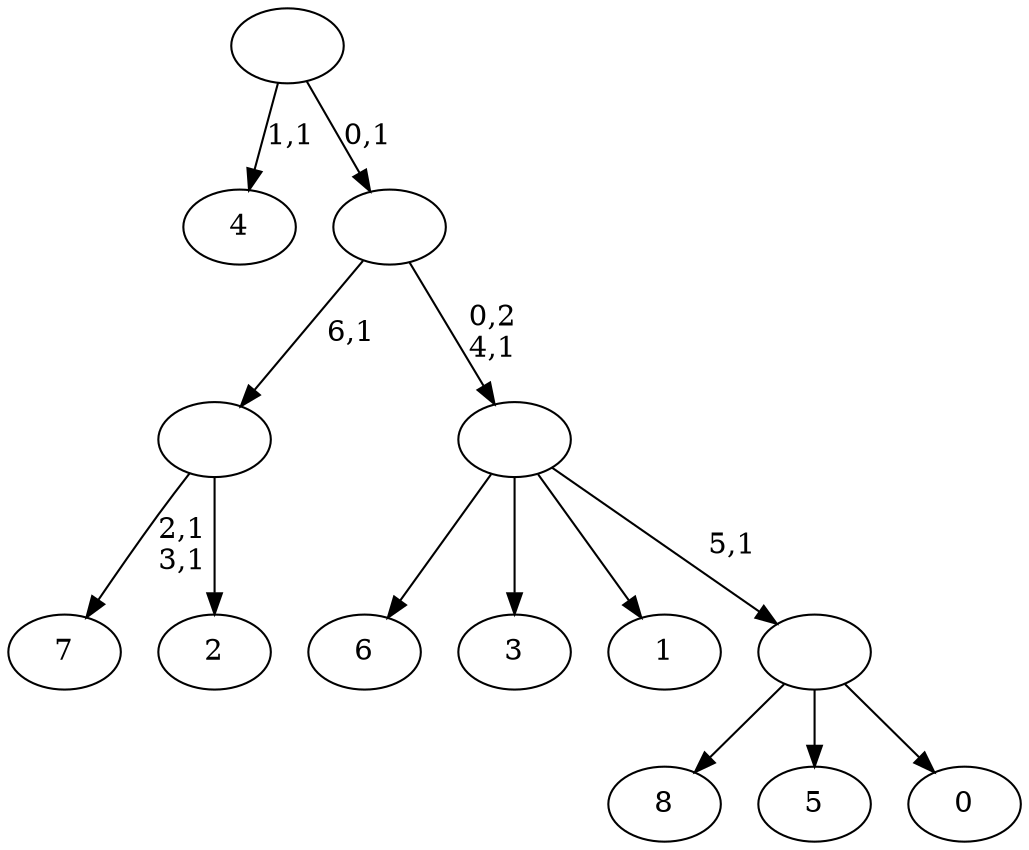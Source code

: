 digraph T {
	16 [label="8"]
	15 [label="7"]
	12 [label="6"]
	11 [label="5"]
	10 [label="4"]
	8 [label="3"]
	7 [label="2"]
	6 [label=""]
	5 [label="1"]
	4 [label="0"]
	3 [label=""]
	2 [label=""]
	1 [label=""]
	0 [label=""]
	6 -> 15 [label="2,1\n3,1"]
	6 -> 7 [label=""]
	3 -> 16 [label=""]
	3 -> 11 [label=""]
	3 -> 4 [label=""]
	2 -> 12 [label=""]
	2 -> 8 [label=""]
	2 -> 5 [label=""]
	2 -> 3 [label="5,1"]
	1 -> 6 [label="6,1"]
	1 -> 2 [label="0,2\n4,1"]
	0 -> 10 [label="1,1"]
	0 -> 1 [label="0,1"]
}
